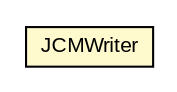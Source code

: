 #!/usr/local/bin/dot
#
# Class diagram 
# Generated by UMLGraph version 5.1 (http://www.umlgraph.org/)
#

digraph G {
	edge [fontname="arial",fontsize=10,labelfontname="arial",labelfontsize=10];
	node [fontname="arial",fontsize=10,shape=plaintext];
	nodesep=0.25;
	ranksep=0.5;
	// com.helger.jcodemodel.writer.JCMWriter
	c16796 [label=<<table title="com.helger.jcodemodel.writer.JCMWriter" border="0" cellborder="1" cellspacing="0" cellpadding="2" port="p" bgcolor="lemonChiffon" href="./JCMWriter.html">
		<tr><td><table border="0" cellspacing="0" cellpadding="1">
<tr><td align="center" balign="center"> JCMWriter </td></tr>
		</table></td></tr>
		</table>>, fontname="arial", fontcolor="black", fontsize=10.0];
}

